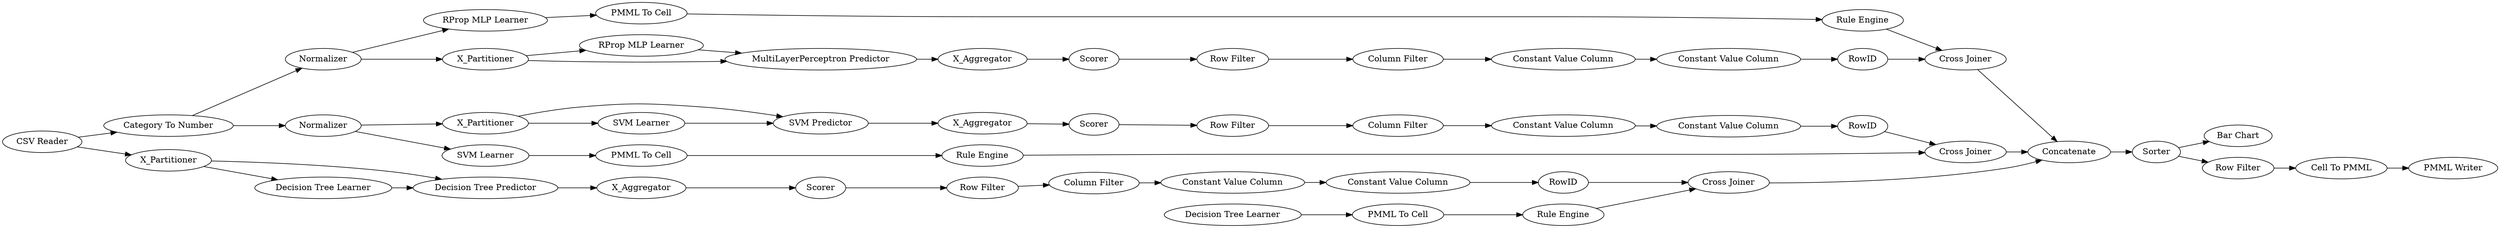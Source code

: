 digraph {
	"8153766658590677749_58" [label="Category To Number"]
	"-5437923768329890401_39" [label="Cross Joiner"]
	"-8110801785207606075_35" [label="Rule Engine"]
	"8153766658590677749_59" [label="Bar Chart"]
	"-2319800191092960836_290" [label="Constant Value Column"]
	"-981930119617525697_2" [label=X_Partitioner]
	"7022231061614013950_22" [label="PMML To Cell"]
	"-981930119617525697_32" [label="Decision Tree Predictor"]
	"-981930119617525697_39" [label=Scorer]
	"8153766658590677749_52" [label=Sorter]
	"-5437923768329890401_2" [label=X_Partitioner]
	"3645449604444302421_9" [label="Row Filter"]
	"1463093734144905234_293" [label=RowID]
	"1463093734144905234_294" [label="Column Filter"]
	"8153766658590677749_62" [label="CSV Reader"]
	"-8110801785207606075_34" [label="PMML To Cell"]
	"-5437923768329890401_41" [label=Scorer]
	"8153766658590677749_61" [label="PMML Writer"]
	"-2319800191092960836_293" [label=RowID]
	"3645449604444302421_293" [label=RowID]
	"3645449604444302421_292" [label="Constant Value Column"]
	"7022231061614013950_35" [label="RProp MLP Learner"]
	"-5437923768329890401_32" [label="SVM Predictor"]
	"8153766658590677749_53" [label="Row Filter"]
	"1463093734144905234_290" [label="Constant Value Column"]
	"8153766658590677749_60" [label=Concatenate]
	"-981930119617525697_38" [label="Cross Joiner"]
	"8153766658590677749_54" [label="Cell To PMML"]
	"-8110801785207606075_33" [label="SVM Learner"]
	"-2319800191092960836_294" [label="Column Filter"]
	"-2319800191092960836_292" [label="Constant Value Column"]
	"-5137620319241038348_33" [label="Decision Tree Learner"]
	"-2319800191092960836_9" [label="Row Filter"]
	"7022231061614013950_34" [label="Rule Engine"]
	"-6893858225229715036_39" [label=Normalizer]
	"-981930119617525697_31" [label="Decision Tree Learner"]
	"3645449604444302421_290" [label="Constant Value Column"]
	"1463093734144905234_9" [label="Row Filter"]
	"-981930119617525697_7" [label=X_Aggregator]
	"-6893858225229715036_31" [label="RProp MLP Learner"]
	"3645449604444302421_294" [label="Column Filter"]
	"-6893858225229715036_7" [label=X_Aggregator]
	"-5437923768329890401_40" [label=Normalizer]
	"-5137620319241038348_28" [label="PMML To Cell"]
	"-6893858225229715036_38" [label="Cross Joiner"]
	"1463093734144905234_292" [label="Constant Value Column"]
	"-6893858225229715036_2" [label=X_Partitioner]
	"-6893858225229715036_32" [label="MultiLayerPerceptron Predictor"]
	"-6893858225229715036_40" [label=Scorer]
	"-5437923768329890401_31" [label="SVM Learner"]
	"-5137620319241038348_34" [label="Rule Engine"]
	"-5437923768329890401_7" [label=X_Aggregator]
	"8153766658590677749_52" -> "8153766658590677749_53"
	"3645449604444302421_292" -> "3645449604444302421_293"
	"3645449604444302421_294" -> "3645449604444302421_290"
	"8153766658590677749_53" -> "8153766658590677749_54"
	"-6893858225229715036_39" -> "-6893858225229715036_2"
	"-981930119617525697_32" -> "-981930119617525697_7"
	"-6893858225229715036_2" -> "-6893858225229715036_32"
	"8153766658590677749_58" -> "-5437923768329890401_40"
	"-5137620319241038348_28" -> "-5137620319241038348_34"
	"-8110801785207606075_33" -> "-8110801785207606075_34"
	"1463093734144905234_294" -> "1463093734144905234_290"
	"-5437923768329890401_41" -> "3645449604444302421_9"
	"-5437923768329890401_2" -> "-5437923768329890401_32"
	"-981930119617525697_39" -> "-2319800191092960836_9"
	"-981930119617525697_7" -> "-981930119617525697_39"
	"-2319800191092960836_292" -> "-2319800191092960836_293"
	"8153766658590677749_54" -> "8153766658590677749_61"
	"-981930119617525697_31" -> "-981930119617525697_32"
	"8153766658590677749_62" -> "8153766658590677749_58"
	"7022231061614013950_34" -> "-6893858225229715036_38"
	"-5437923768329890401_31" -> "-5437923768329890401_32"
	"-5437923768329890401_32" -> "-5437923768329890401_7"
	"-2319800191092960836_290" -> "-2319800191092960836_292"
	"-5437923768329890401_2" -> "-5437923768329890401_31"
	"-6893858225229715036_31" -> "-6893858225229715036_32"
	"-981930119617525697_38" -> "8153766658590677749_60"
	"-5437923768329890401_7" -> "-5437923768329890401_41"
	"8153766658590677749_62" -> "-981930119617525697_2"
	"8153766658590677749_58" -> "-6893858225229715036_39"
	"1463093734144905234_292" -> "1463093734144905234_293"
	"-2319800191092960836_294" -> "-2319800191092960836_290"
	"-5437923768329890401_40" -> "-8110801785207606075_33"
	"-6893858225229715036_2" -> "-6893858225229715036_31"
	"-981930119617525697_2" -> "-981930119617525697_32"
	"-5137620319241038348_34" -> "-981930119617525697_38"
	"8153766658590677749_60" -> "8153766658590677749_52"
	"-6893858225229715036_39" -> "7022231061614013950_35"
	"-981930119617525697_2" -> "-981930119617525697_31"
	"-6893858225229715036_7" -> "-6893858225229715036_40"
	"-6893858225229715036_38" -> "8153766658590677749_60"
	"3645449604444302421_290" -> "3645449604444302421_292"
	"1463093734144905234_290" -> "1463093734144905234_292"
	"7022231061614013950_35" -> "7022231061614013950_22"
	"3645449604444302421_9" -> "3645449604444302421_294"
	"3645449604444302421_293" -> "-5437923768329890401_39"
	"-6893858225229715036_32" -> "-6893858225229715036_7"
	"-6893858225229715036_40" -> "1463093734144905234_9"
	"-8110801785207606075_35" -> "-5437923768329890401_39"
	"-5137620319241038348_33" -> "-5137620319241038348_28"
	"1463093734144905234_293" -> "-6893858225229715036_38"
	"-5437923768329890401_39" -> "8153766658590677749_60"
	"8153766658590677749_52" -> "8153766658590677749_59"
	"7022231061614013950_22" -> "7022231061614013950_34"
	"-8110801785207606075_34" -> "-8110801785207606075_35"
	"-5437923768329890401_40" -> "-5437923768329890401_2"
	"-2319800191092960836_293" -> "-981930119617525697_38"
	"1463093734144905234_9" -> "1463093734144905234_294"
	"-2319800191092960836_9" -> "-2319800191092960836_294"
	rankdir=LR
}
